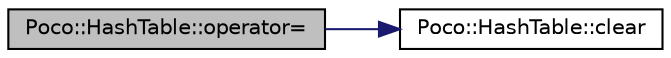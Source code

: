 digraph "Poco::HashTable::operator="
{
 // LATEX_PDF_SIZE
  edge [fontname="Helvetica",fontsize="10",labelfontname="Helvetica",labelfontsize="10"];
  node [fontname="Helvetica",fontsize="10",shape=record];
  rankdir="LR";
  Node1 [label="Poco::HashTable::operator=",height=0.2,width=0.4,color="black", fillcolor="grey75", style="filled", fontcolor="black",tooltip=" "];
  Node1 -> Node2 [color="midnightblue",fontsize="10",style="solid",fontname="Helvetica"];
  Node2 [label="Poco::HashTable::clear",height=0.2,width=0.4,color="black", fillcolor="white", style="filled",URL="$classPoco_1_1HashTable.html#a36ce0f4d79fda2c3307e6ddb47fddb08",tooltip=" "];
}
